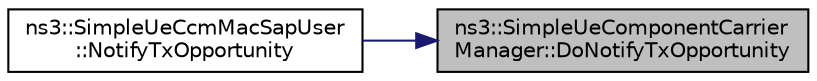 digraph "ns3::SimpleUeComponentCarrierManager::DoNotifyTxOpportunity"
{
 // LATEX_PDF_SIZE
  edge [fontname="Helvetica",fontsize="10",labelfontname="Helvetica",labelfontsize="10"];
  node [fontname="Helvetica",fontsize="10",shape=record];
  rankdir="RL";
  Node1 [label="ns3::SimpleUeComponentCarrier\lManager::DoNotifyTxOpportunity",height=0.2,width=0.4,color="black", fillcolor="grey75", style="filled", fontcolor="black",tooltip="Notify TX opportunity function."];
  Node1 -> Node2 [dir="back",color="midnightblue",fontsize="10",style="solid",fontname="Helvetica"];
  Node2 [label="ns3::SimpleUeCcmMacSapUser\l::NotifyTxOpportunity",height=0.2,width=0.4,color="black", fillcolor="white", style="filled",URL="$classns3_1_1_simple_ue_ccm_mac_sap_user.html#a77918243c1bc8ef91bfd9bdfd9fd7617",tooltip="Called by the MAC to notify the RLC that the scheduler granted a transmission opportunity to this RLC..."];
}
